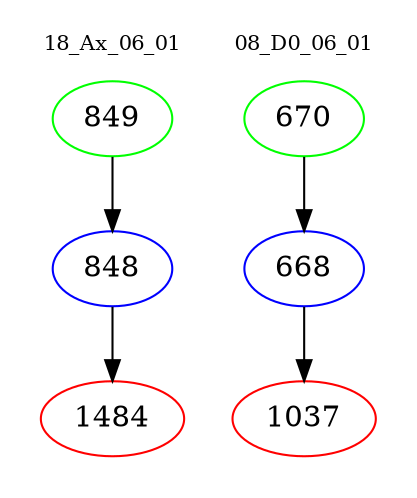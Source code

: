 digraph{
subgraph cluster_0 {
color = white
label = "18_Ax_06_01";
fontsize=10;
T0_849 [label="849", color="green"]
T0_849 -> T0_848 [color="black"]
T0_848 [label="848", color="blue"]
T0_848 -> T0_1484 [color="black"]
T0_1484 [label="1484", color="red"]
}
subgraph cluster_1 {
color = white
label = "08_D0_06_01";
fontsize=10;
T1_670 [label="670", color="green"]
T1_670 -> T1_668 [color="black"]
T1_668 [label="668", color="blue"]
T1_668 -> T1_1037 [color="black"]
T1_1037 [label="1037", color="red"]
}
}
